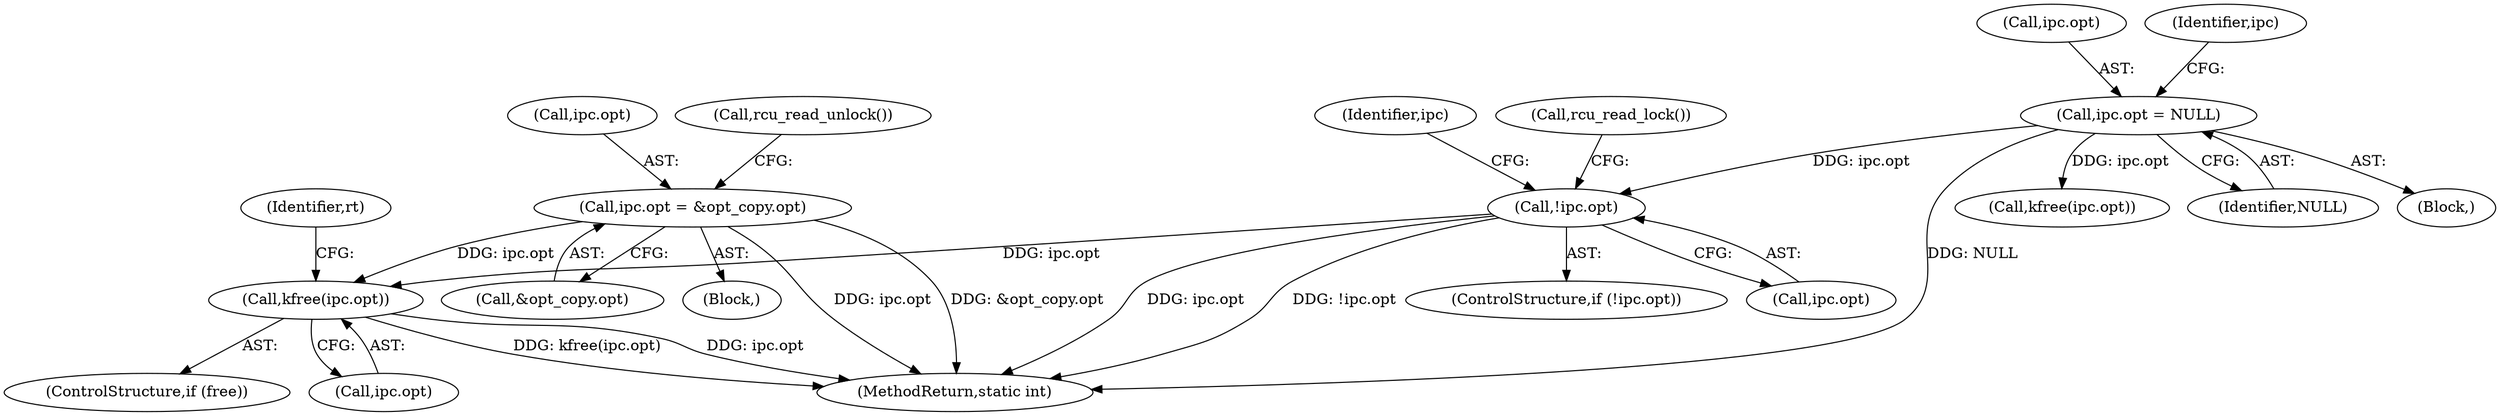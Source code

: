 digraph "0_linux_8f659a03a0ba9289b9aeb9b4470e6fb263d6f483@API" {
"1000641" [label="(Call,kfree(ipc.opt))"];
"1000342" [label="(Call,ipc.opt = &opt_copy.opt)"];
"1000313" [label="(Call,!ipc.opt)"];
"1000245" [label="(Call,ipc.opt = NULL)"];
"1000249" [label="(Identifier,NULL)"];
"1000343" [label="(Call,ipc.opt)"];
"1000641" [label="(Call,kfree(ipc.opt))"];
"1000312" [label="(ControlStructure,if (!ipc.opt))"];
"1000111" [label="(Block,)"];
"1000686" [label="(MethodReturn,static int)"];
"1000319" [label="(Call,rcu_read_lock())"];
"1000328" [label="(Block,)"];
"1000639" [label="(ControlStructure,if (free))"];
"1000346" [label="(Call,&opt_copy.opt)"];
"1000342" [label="(Call,ipc.opt = &opt_copy.opt)"];
"1000246" [label="(Call,ipc.opt)"];
"1000350" [label="(Call,rcu_read_unlock())"];
"1000353" [label="(Identifier,ipc)"];
"1000313" [label="(Call,!ipc.opt)"];
"1000642" [label="(Call,ipc.opt)"];
"1000245" [label="(Call,ipc.opt = NULL)"];
"1000252" [label="(Identifier,ipc)"];
"1000646" [label="(Identifier,rt)"];
"1000314" [label="(Call,ipc.opt)"];
"1000290" [label="(Call,kfree(ipc.opt))"];
"1000641" -> "1000639"  [label="AST: "];
"1000641" -> "1000642"  [label="CFG: "];
"1000642" -> "1000641"  [label="AST: "];
"1000646" -> "1000641"  [label="CFG: "];
"1000641" -> "1000686"  [label="DDG: kfree(ipc.opt)"];
"1000641" -> "1000686"  [label="DDG: ipc.opt"];
"1000342" -> "1000641"  [label="DDG: ipc.opt"];
"1000313" -> "1000641"  [label="DDG: ipc.opt"];
"1000342" -> "1000328"  [label="AST: "];
"1000342" -> "1000346"  [label="CFG: "];
"1000343" -> "1000342"  [label="AST: "];
"1000346" -> "1000342"  [label="AST: "];
"1000350" -> "1000342"  [label="CFG: "];
"1000342" -> "1000686"  [label="DDG: ipc.opt"];
"1000342" -> "1000686"  [label="DDG: &opt_copy.opt"];
"1000313" -> "1000312"  [label="AST: "];
"1000313" -> "1000314"  [label="CFG: "];
"1000314" -> "1000313"  [label="AST: "];
"1000319" -> "1000313"  [label="CFG: "];
"1000353" -> "1000313"  [label="CFG: "];
"1000313" -> "1000686"  [label="DDG: !ipc.opt"];
"1000313" -> "1000686"  [label="DDG: ipc.opt"];
"1000245" -> "1000313"  [label="DDG: ipc.opt"];
"1000245" -> "1000111"  [label="AST: "];
"1000245" -> "1000249"  [label="CFG: "];
"1000246" -> "1000245"  [label="AST: "];
"1000249" -> "1000245"  [label="AST: "];
"1000252" -> "1000245"  [label="CFG: "];
"1000245" -> "1000686"  [label="DDG: NULL"];
"1000245" -> "1000290"  [label="DDG: ipc.opt"];
}
